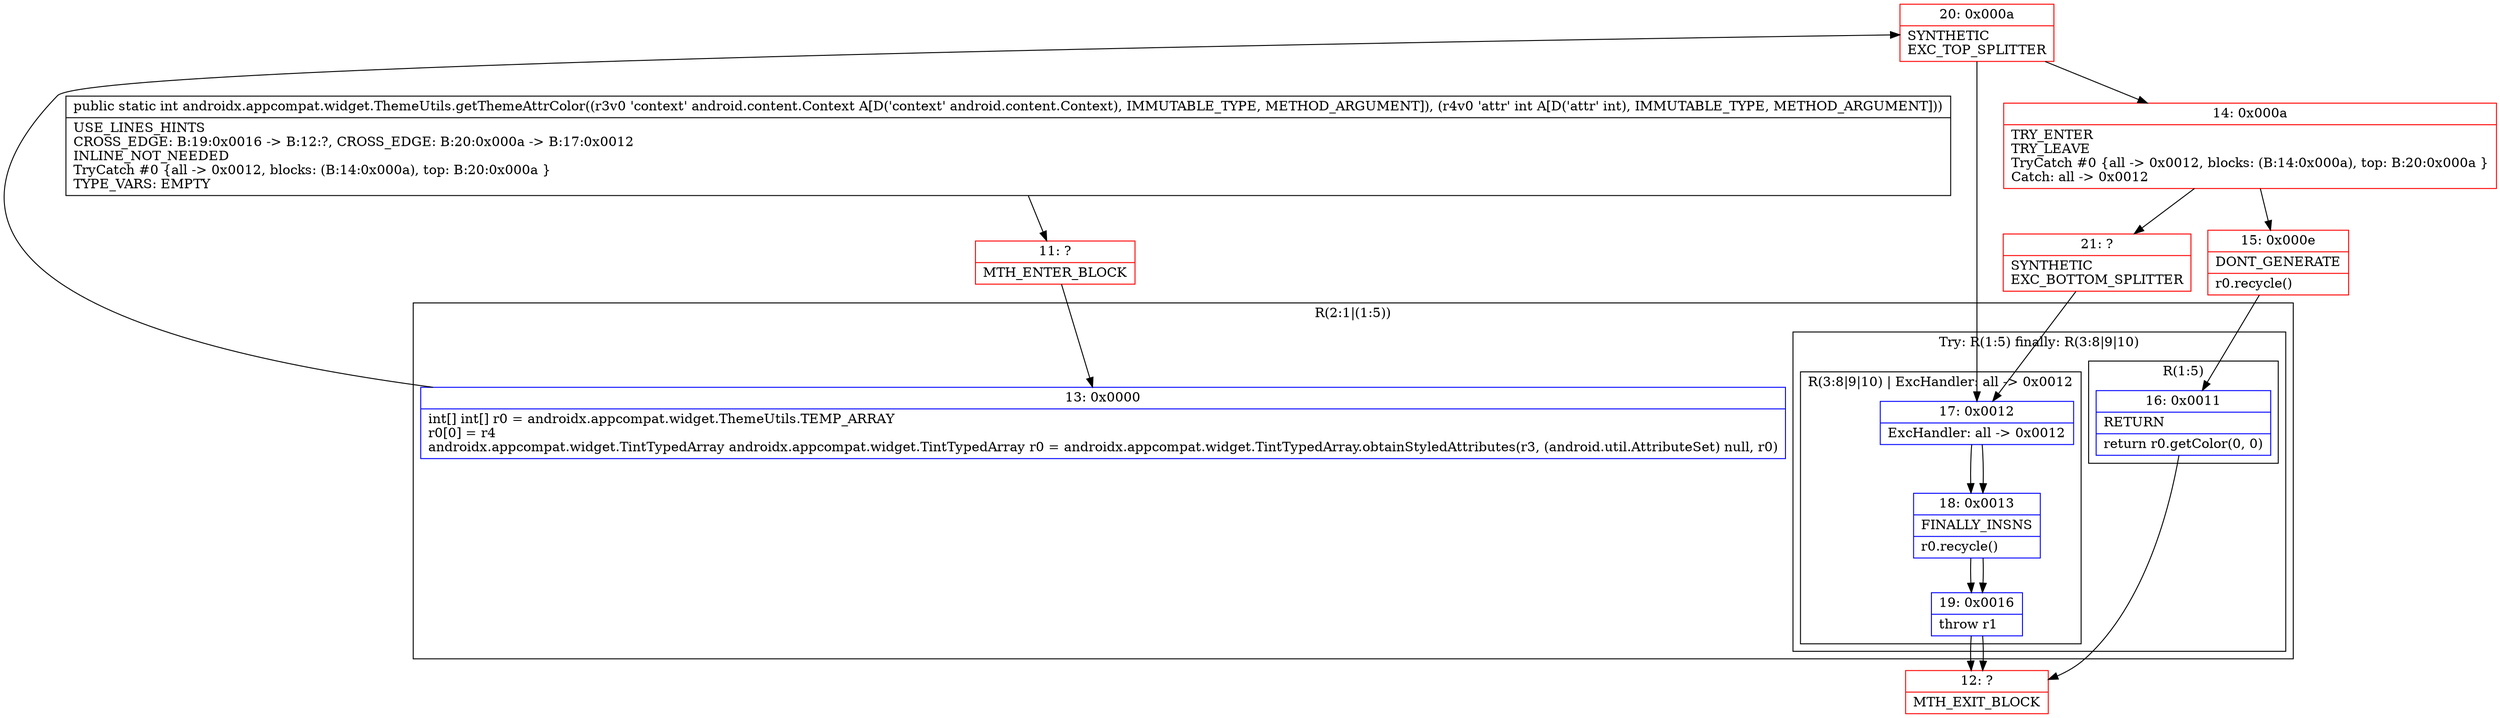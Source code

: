 digraph "CFG forandroidx.appcompat.widget.ThemeUtils.getThemeAttrColor(Landroid\/content\/Context;I)I" {
subgraph cluster_Region_1943717510 {
label = "R(2:1|(1:5))";
node [shape=record,color=blue];
Node_13 [shape=record,label="{13\:\ 0x0000|int[] int[] r0 = androidx.appcompat.widget.ThemeUtils.TEMP_ARRAY\lr0[0] = r4\landroidx.appcompat.widget.TintTypedArray androidx.appcompat.widget.TintTypedArray r0 = androidx.appcompat.widget.TintTypedArray.obtainStyledAttributes(r3, (android.util.AttributeSet) null, r0)\l}"];
subgraph cluster_TryCatchRegion_138429906 {
label = "Try: R(1:5) finally: R(3:8|9|10)";
node [shape=record,color=blue];
subgraph cluster_Region_590368327 {
label = "R(1:5)";
node [shape=record,color=blue];
Node_16 [shape=record,label="{16\:\ 0x0011|RETURN\l|return r0.getColor(0, 0)\l}"];
}
subgraph cluster_Region_968989208 {
label = "R(3:8|9|10) | ExcHandler: all \-\> 0x0012\l";
node [shape=record,color=blue];
Node_17 [shape=record,label="{17\:\ 0x0012|ExcHandler: all \-\> 0x0012\l}"];
Node_18 [shape=record,label="{18\:\ 0x0013|FINALLY_INSNS\l|r0.recycle()\l}"];
Node_19 [shape=record,label="{19\:\ 0x0016|throw r1\l}"];
}
}
}
subgraph cluster_Region_968989208 {
label = "R(3:8|9|10) | ExcHandler: all \-\> 0x0012\l";
node [shape=record,color=blue];
Node_17 [shape=record,label="{17\:\ 0x0012|ExcHandler: all \-\> 0x0012\l}"];
Node_18 [shape=record,label="{18\:\ 0x0013|FINALLY_INSNS\l|r0.recycle()\l}"];
Node_19 [shape=record,label="{19\:\ 0x0016|throw r1\l}"];
}
Node_11 [shape=record,color=red,label="{11\:\ ?|MTH_ENTER_BLOCK\l}"];
Node_20 [shape=record,color=red,label="{20\:\ 0x000a|SYNTHETIC\lEXC_TOP_SPLITTER\l}"];
Node_14 [shape=record,color=red,label="{14\:\ 0x000a|TRY_ENTER\lTRY_LEAVE\lTryCatch #0 \{all \-\> 0x0012, blocks: (B:14:0x000a), top: B:20:0x000a \}\lCatch: all \-\> 0x0012\l}"];
Node_15 [shape=record,color=red,label="{15\:\ 0x000e|DONT_GENERATE\l|r0.recycle()\l}"];
Node_12 [shape=record,color=red,label="{12\:\ ?|MTH_EXIT_BLOCK\l}"];
Node_21 [shape=record,color=red,label="{21\:\ ?|SYNTHETIC\lEXC_BOTTOM_SPLITTER\l}"];
MethodNode[shape=record,label="{public static int androidx.appcompat.widget.ThemeUtils.getThemeAttrColor((r3v0 'context' android.content.Context A[D('context' android.content.Context), IMMUTABLE_TYPE, METHOD_ARGUMENT]), (r4v0 'attr' int A[D('attr' int), IMMUTABLE_TYPE, METHOD_ARGUMENT]))  | USE_LINES_HINTS\lCROSS_EDGE: B:19:0x0016 \-\> B:12:?, CROSS_EDGE: B:20:0x000a \-\> B:17:0x0012\lINLINE_NOT_NEEDED\lTryCatch #0 \{all \-\> 0x0012, blocks: (B:14:0x000a), top: B:20:0x000a \}\lTYPE_VARS: EMPTY\l}"];
MethodNode -> Node_11;Node_13 -> Node_20;
Node_16 -> Node_12;
Node_17 -> Node_18;
Node_18 -> Node_19;
Node_19 -> Node_12;
Node_17 -> Node_18;
Node_18 -> Node_19;
Node_19 -> Node_12;
Node_11 -> Node_13;
Node_20 -> Node_14;
Node_20 -> Node_17;
Node_14 -> Node_15;
Node_14 -> Node_21;
Node_15 -> Node_16;
Node_21 -> Node_17;
}

